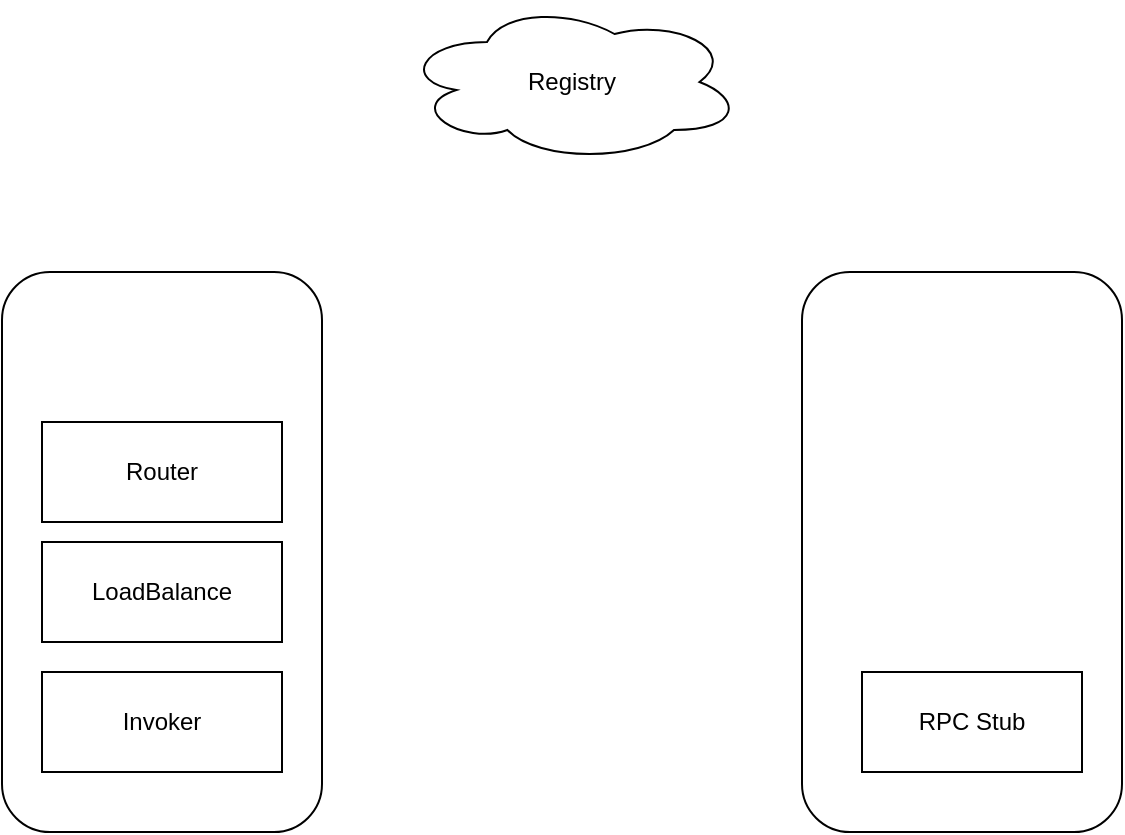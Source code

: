 <mxfile version="26.0.14">
  <diagram name="第 1 页" id="NeJ6XsY5_A4ip7li1P60">
    <mxGraphModel dx="1038" dy="548" grid="1" gridSize="10" guides="1" tooltips="1" connect="1" arrows="1" fold="1" page="1" pageScale="1" pageWidth="827" pageHeight="1169" math="0" shadow="0">
      <root>
        <mxCell id="0" />
        <mxCell id="1" parent="0" />
        <mxCell id="UCOcALUk2iL8AtdviBTW-2" value="" style="rounded=1;whiteSpace=wrap;html=1;" vertex="1" parent="1">
          <mxGeometry x="40" y="305" width="160" height="280" as="geometry" />
        </mxCell>
        <mxCell id="UCOcALUk2iL8AtdviBTW-3" value="" style="rounded=1;whiteSpace=wrap;html=1;" vertex="1" parent="1">
          <mxGeometry x="440" y="305" width="160" height="280" as="geometry" />
        </mxCell>
        <mxCell id="UCOcALUk2iL8AtdviBTW-4" value="Router" style="rounded=0;whiteSpace=wrap;html=1;" vertex="1" parent="1">
          <mxGeometry x="60" y="380" width="120" height="50" as="geometry" />
        </mxCell>
        <mxCell id="UCOcALUk2iL8AtdviBTW-5" value="RPC Stub" style="rounded=0;whiteSpace=wrap;html=1;" vertex="1" parent="1">
          <mxGeometry x="470" y="505" width="110" height="50" as="geometry" />
        </mxCell>
        <mxCell id="UCOcALUk2iL8AtdviBTW-6" value="Registry" style="ellipse;shape=cloud;whiteSpace=wrap;html=1;" vertex="1" parent="1">
          <mxGeometry x="240" y="170" width="170" height="80" as="geometry" />
        </mxCell>
        <mxCell id="UCOcALUk2iL8AtdviBTW-7" value="LoadBalance" style="rounded=0;whiteSpace=wrap;html=1;" vertex="1" parent="1">
          <mxGeometry x="60" y="440" width="120" height="50" as="geometry" />
        </mxCell>
        <mxCell id="UCOcALUk2iL8AtdviBTW-8" value="Invoker" style="rounded=0;whiteSpace=wrap;html=1;" vertex="1" parent="1">
          <mxGeometry x="60" y="505" width="120" height="50" as="geometry" />
        </mxCell>
      </root>
    </mxGraphModel>
  </diagram>
</mxfile>
